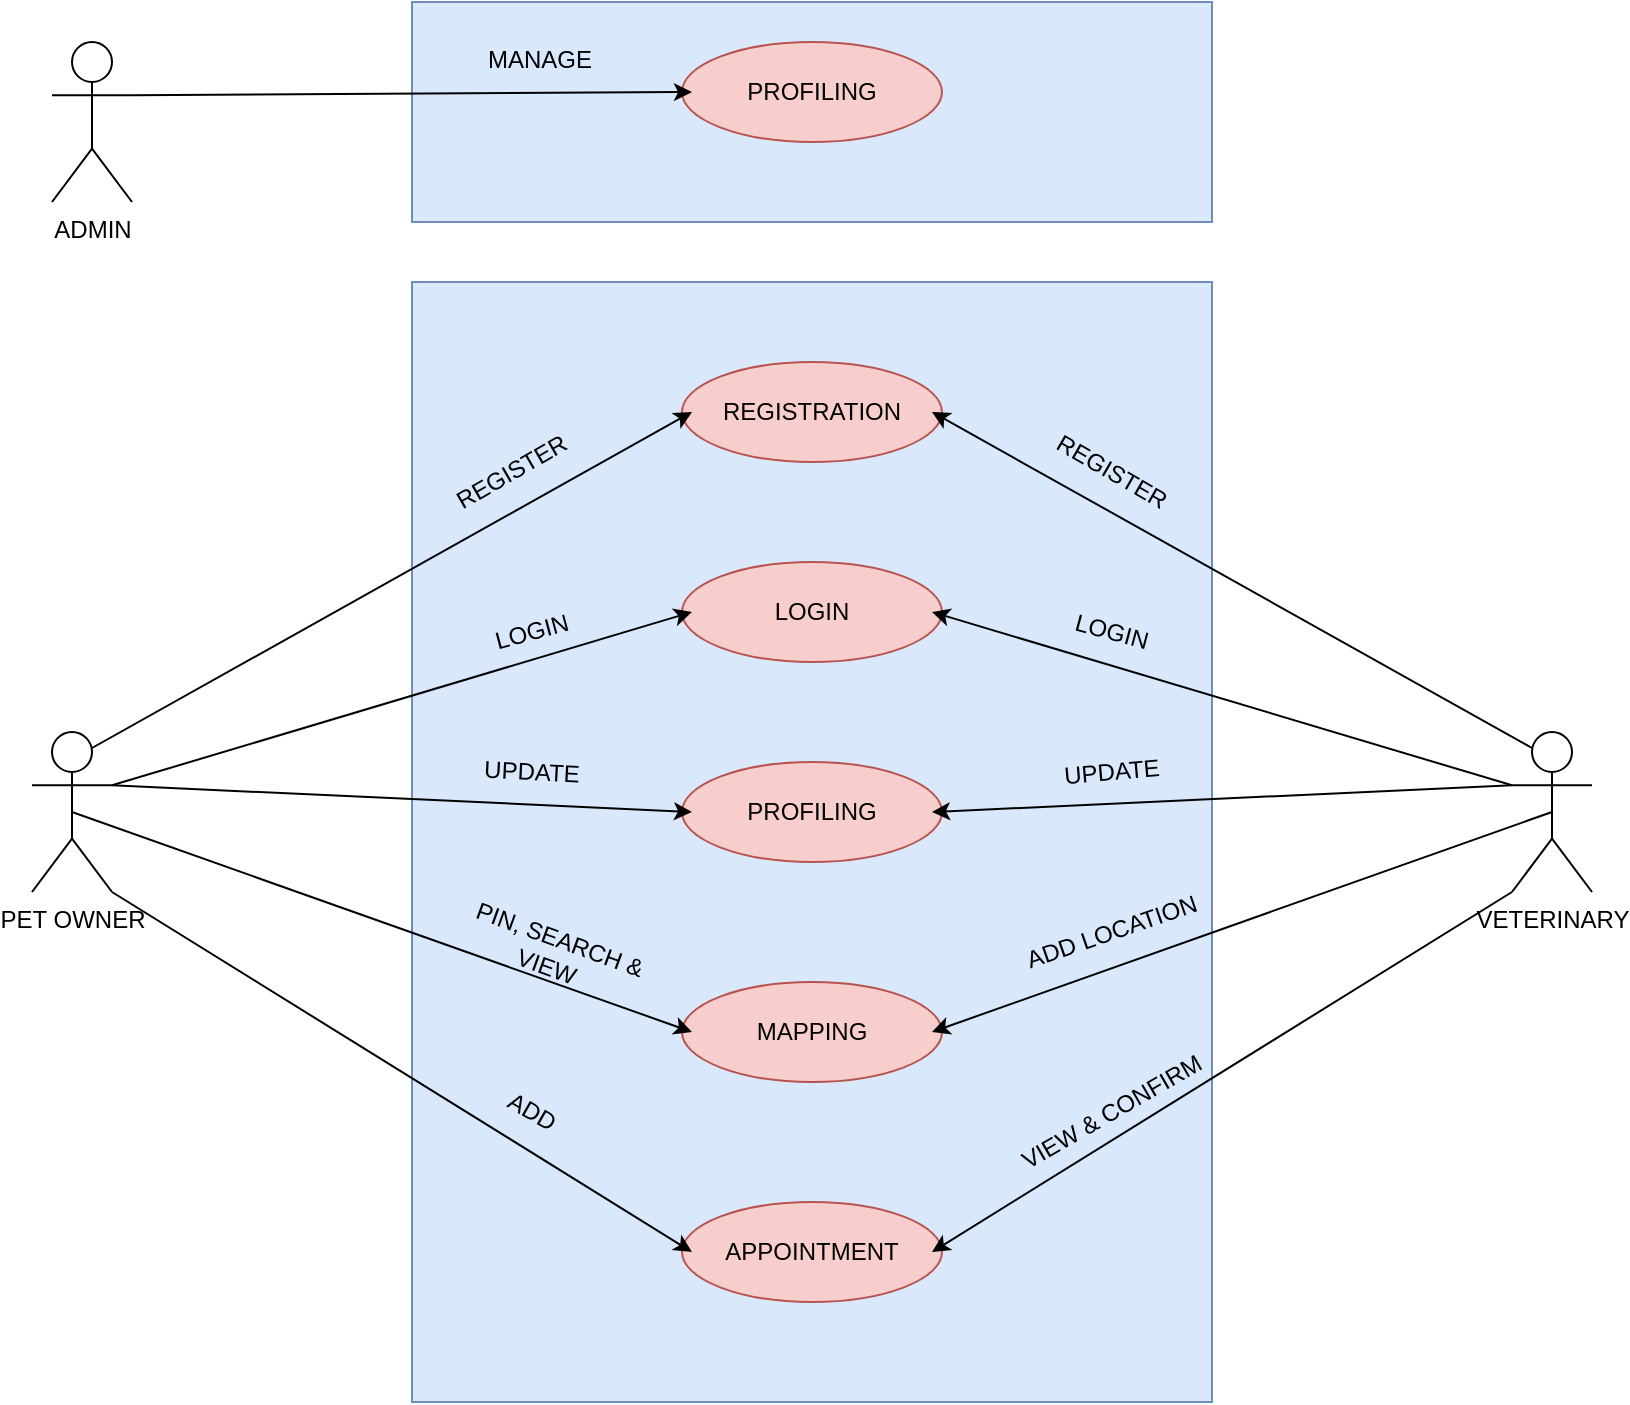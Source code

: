 <mxfile version="25.0.3">
  <diagram name="Page-1" id="bpOh3gMDQPdO4UPneNWq">
    <mxGraphModel dx="1919" dy="992" grid="1" gridSize="10" guides="1" tooltips="1" connect="1" arrows="1" fold="1" page="1" pageScale="1" pageWidth="850" pageHeight="1100" math="0" shadow="0">
      <root>
        <mxCell id="0" />
        <mxCell id="1" parent="0" />
        <mxCell id="SeupjBQ_K4HJZtTK7bJI-6" value="" style="rounded=0;whiteSpace=wrap;html=1;fillColor=#dae8fc;strokeColor=#6c8ebf;" parent="1" vertex="1">
          <mxGeometry x="280" y="440" width="400" height="560" as="geometry" />
        </mxCell>
        <mxCell id="SeupjBQ_K4HJZtTK7bJI-1" value="ADMIN" style="shape=umlActor;verticalLabelPosition=bottom;verticalAlign=top;html=1;outlineConnect=0;" parent="1" vertex="1">
          <mxGeometry x="100" y="320" width="40" height="80" as="geometry" />
        </mxCell>
        <mxCell id="SeupjBQ_K4HJZtTK7bJI-2" value="PET OWNER" style="shape=umlActor;verticalLabelPosition=bottom;verticalAlign=top;html=1;outlineConnect=0;" parent="1" vertex="1">
          <mxGeometry x="90" y="665" width="40" height="80" as="geometry" />
        </mxCell>
        <mxCell id="SeupjBQ_K4HJZtTK7bJI-3" value="VETERINARY" style="shape=umlActor;verticalLabelPosition=bottom;verticalAlign=top;html=1;outlineConnect=0;" parent="1" vertex="1">
          <mxGeometry x="830" y="665" width="40" height="80" as="geometry" />
        </mxCell>
        <mxCell id="SeupjBQ_K4HJZtTK7bJI-7" value="" style="ellipse;whiteSpace=wrap;html=1;fillColor=#f8cecc;strokeColor=#b85450;" parent="1" vertex="1">
          <mxGeometry x="415" y="480" width="130" height="50" as="geometry" />
        </mxCell>
        <mxCell id="SeupjBQ_K4HJZtTK7bJI-8" value="" style="ellipse;whiteSpace=wrap;html=1;fillColor=#f8cecc;strokeColor=#b85450;" parent="1" vertex="1">
          <mxGeometry x="415" y="580" width="130" height="50" as="geometry" />
        </mxCell>
        <mxCell id="SeupjBQ_K4HJZtTK7bJI-9" value="" style="ellipse;whiteSpace=wrap;html=1;fillColor=#f8cecc;strokeColor=#b85450;" parent="1" vertex="1">
          <mxGeometry x="415" y="680" width="130" height="50" as="geometry" />
        </mxCell>
        <mxCell id="SeupjBQ_K4HJZtTK7bJI-10" value="" style="ellipse;whiteSpace=wrap;html=1;fillColor=#f8cecc;strokeColor=#b85450;" parent="1" vertex="1">
          <mxGeometry x="415" y="790" width="130" height="50" as="geometry" />
        </mxCell>
        <mxCell id="SeupjBQ_K4HJZtTK7bJI-11" value="" style="ellipse;whiteSpace=wrap;html=1;fillColor=#f8cecc;strokeColor=#b85450;" parent="1" vertex="1">
          <mxGeometry x="415" y="900" width="130" height="50" as="geometry" />
        </mxCell>
        <mxCell id="SeupjBQ_K4HJZtTK7bJI-12" value="REGISTRATION" style="text;html=1;align=center;verticalAlign=middle;whiteSpace=wrap;rounded=0;" parent="1" vertex="1">
          <mxGeometry x="420" y="490" width="120" height="30" as="geometry" />
        </mxCell>
        <mxCell id="SeupjBQ_K4HJZtTK7bJI-13" value="LOGIN" style="text;html=1;align=center;verticalAlign=middle;whiteSpace=wrap;rounded=0;" parent="1" vertex="1">
          <mxGeometry x="420" y="590" width="120" height="30" as="geometry" />
        </mxCell>
        <mxCell id="SeupjBQ_K4HJZtTK7bJI-14" value="PROFILING" style="text;html=1;align=center;verticalAlign=middle;whiteSpace=wrap;rounded=0;" parent="1" vertex="1">
          <mxGeometry x="420" y="690" width="120" height="30" as="geometry" />
        </mxCell>
        <mxCell id="SeupjBQ_K4HJZtTK7bJI-15" value="MAPPING" style="text;html=1;align=center;verticalAlign=middle;whiteSpace=wrap;rounded=0;" parent="1" vertex="1">
          <mxGeometry x="420" y="800" width="120" height="30" as="geometry" />
        </mxCell>
        <mxCell id="SeupjBQ_K4HJZtTK7bJI-16" value="APPOINTMENT" style="text;html=1;align=center;verticalAlign=middle;whiteSpace=wrap;rounded=0;" parent="1" vertex="1">
          <mxGeometry x="420" y="910" width="120" height="30" as="geometry" />
        </mxCell>
        <mxCell id="SeupjBQ_K4HJZtTK7bJI-21" value="" style="endArrow=classic;html=1;rounded=0;exitX=0.75;exitY=0.1;exitDx=0;exitDy=0;exitPerimeter=0;entryX=0;entryY=0.5;entryDx=0;entryDy=0;" parent="1" source="SeupjBQ_K4HJZtTK7bJI-2" target="SeupjBQ_K4HJZtTK7bJI-12" edge="1">
          <mxGeometry width="50" height="50" relative="1" as="geometry">
            <mxPoint x="390" y="730" as="sourcePoint" />
            <mxPoint x="440" y="680" as="targetPoint" />
          </mxGeometry>
        </mxCell>
        <mxCell id="SeupjBQ_K4HJZtTK7bJI-23" value="" style="endArrow=classic;html=1;rounded=0;exitX=1;exitY=0.333;exitDx=0;exitDy=0;exitPerimeter=0;entryX=0;entryY=0.5;entryDx=0;entryDy=0;" parent="1" source="SeupjBQ_K4HJZtTK7bJI-2" target="SeupjBQ_K4HJZtTK7bJI-13" edge="1">
          <mxGeometry width="50" height="50" relative="1" as="geometry">
            <mxPoint x="390" y="730" as="sourcePoint" />
            <mxPoint x="440" y="680" as="targetPoint" />
          </mxGeometry>
        </mxCell>
        <mxCell id="SeupjBQ_K4HJZtTK7bJI-24" value="" style="endArrow=classic;html=1;rounded=0;exitX=1;exitY=0.333;exitDx=0;exitDy=0;exitPerimeter=0;entryX=0;entryY=0.5;entryDx=0;entryDy=0;" parent="1" source="SeupjBQ_K4HJZtTK7bJI-2" target="SeupjBQ_K4HJZtTK7bJI-14" edge="1">
          <mxGeometry width="50" height="50" relative="1" as="geometry">
            <mxPoint x="390" y="730" as="sourcePoint" />
            <mxPoint x="440" y="680" as="targetPoint" />
          </mxGeometry>
        </mxCell>
        <mxCell id="SeupjBQ_K4HJZtTK7bJI-25" value="" style="endArrow=classic;html=1;rounded=0;exitX=0.5;exitY=0.5;exitDx=0;exitDy=0;exitPerimeter=0;entryX=0;entryY=0.5;entryDx=0;entryDy=0;" parent="1" source="SeupjBQ_K4HJZtTK7bJI-2" target="SeupjBQ_K4HJZtTK7bJI-15" edge="1">
          <mxGeometry width="50" height="50" relative="1" as="geometry">
            <mxPoint x="390" y="730" as="sourcePoint" />
            <mxPoint x="440" y="680" as="targetPoint" />
          </mxGeometry>
        </mxCell>
        <mxCell id="SeupjBQ_K4HJZtTK7bJI-26" value="" style="endArrow=classic;html=1;rounded=0;exitX=1;exitY=1;exitDx=0;exitDy=0;exitPerimeter=0;entryX=0;entryY=0.5;entryDx=0;entryDy=0;" parent="1" source="SeupjBQ_K4HJZtTK7bJI-2" target="SeupjBQ_K4HJZtTK7bJI-16" edge="1">
          <mxGeometry width="50" height="50" relative="1" as="geometry">
            <mxPoint x="390" y="730" as="sourcePoint" />
            <mxPoint x="440" y="680" as="targetPoint" />
          </mxGeometry>
        </mxCell>
        <mxCell id="SeupjBQ_K4HJZtTK7bJI-27" value="REGISTER" style="text;html=1;align=center;verticalAlign=middle;whiteSpace=wrap;rounded=0;rotation=-30;" parent="1" vertex="1">
          <mxGeometry x="270" y="520" width="120" height="30" as="geometry" />
        </mxCell>
        <mxCell id="SeupjBQ_K4HJZtTK7bJI-28" value="LOGIN" style="text;html=1;align=center;verticalAlign=middle;whiteSpace=wrap;rounded=0;rotation=-15;" parent="1" vertex="1">
          <mxGeometry x="280" y="600" width="120" height="30" as="geometry" />
        </mxCell>
        <mxCell id="SeupjBQ_K4HJZtTK7bJI-29" value="UPDATE&lt;span style=&quot;color: rgba(0, 0, 0, 0); font-family: monospace; font-size: 0px; text-align: start; text-wrap: nowrap;&quot;&gt;%3CmxGraphModel%3E%3Croot%3E%3CmxCell%20id%3D%220%22%2F%3E%3CmxCell%20id%3D%221%22%20parent%3D%220%22%2F%3E%3CmxCell%20id%3D%222%22%20value%3D%22REGISTER%22%20style%3D%22text%3Bhtml%3D1%3Balign%3Dcenter%3BverticalAlign%3Dmiddle%3BwhiteSpace%3Dwrap%3Brounded%3D0%3Brotation%3D-30%3B%22%20vertex%3D%221%22%20parent%3D%221%22%3E%3CmxGeometry%20x%3D%22270%22%20y%3D%22520%22%20width%3D%22120%22%20height%3D%2230%22%20as%3D%22geometry%22%2F%3E%3C%2FmxCell%3E%3C%2Froot%3E%3C%2FmxGraphModel%3E&lt;/span&gt;&lt;span style=&quot;color: rgba(0, 0, 0, 0); font-family: monospace; font-size: 0px; text-align: start; text-wrap: nowrap;&quot;&gt;%3CmxGraphModel%3E%3Croot%3E%3CmxCell%20id%3D%220%22%2F%3E%3CmxCell%20id%3D%221%22%20parent%3D%220%22%2F%3E%3CmxCell%20id%3D%222%22%20value%3D%22REGISTER%22%20style%3D%22text%3Bhtml%3D1%3Balign%3Dcenter%3BverticalAlign%3Dmiddle%3BwhiteSpace%3Dwrap%3Brounded%3D0%3Brotation%3D-30%3B%22%20vertex%3D%221%22%20parent%3D%221%22%3E%3CmxGeometry%20x%3D%22270%22%20y%3D%22520%22%20width%3D%22120%22%20height%3D%2230%22%20as%3D%22geometry%22%2F%3E%3C%2FmxCell%3E%3C%2Froot%3E%3C%2FmxGraphModel%3E&lt;/span&gt;" style="text;html=1;align=center;verticalAlign=middle;whiteSpace=wrap;rounded=0;rotation=3;" parent="1" vertex="1">
          <mxGeometry x="280" y="670" width="120" height="30" as="geometry" />
        </mxCell>
        <mxCell id="SeupjBQ_K4HJZtTK7bJI-30" value="&amp;nbsp;PIN, SEARCH &amp;amp; VIEW" style="text;html=1;align=center;verticalAlign=middle;whiteSpace=wrap;rounded=0;rotation=20;" parent="1" vertex="1">
          <mxGeometry x="290" y="760" width="120" height="30" as="geometry" />
        </mxCell>
        <mxCell id="SeupjBQ_K4HJZtTK7bJI-31" value="ADD" style="text;html=1;align=center;verticalAlign=middle;whiteSpace=wrap;rounded=0;rotation=30;" parent="1" vertex="1">
          <mxGeometry x="280" y="840" width="120" height="30" as="geometry" />
        </mxCell>
        <mxCell id="SeupjBQ_K4HJZtTK7bJI-33" value="" style="endArrow=classic;html=1;rounded=0;exitX=0.25;exitY=0.1;exitDx=0;exitDy=0;exitPerimeter=0;entryX=1;entryY=0.5;entryDx=0;entryDy=0;" parent="1" source="SeupjBQ_K4HJZtTK7bJI-3" target="SeupjBQ_K4HJZtTK7bJI-12" edge="1">
          <mxGeometry width="50" height="50" relative="1" as="geometry">
            <mxPoint x="570" y="700" as="sourcePoint" />
            <mxPoint x="620" y="650" as="targetPoint" />
          </mxGeometry>
        </mxCell>
        <mxCell id="SeupjBQ_K4HJZtTK7bJI-34" value="" style="endArrow=classic;html=1;rounded=0;exitX=0;exitY=0.333;exitDx=0;exitDy=0;exitPerimeter=0;entryX=1;entryY=0.5;entryDx=0;entryDy=0;" parent="1" source="SeupjBQ_K4HJZtTK7bJI-3" target="SeupjBQ_K4HJZtTK7bJI-13" edge="1">
          <mxGeometry width="50" height="50" relative="1" as="geometry">
            <mxPoint x="570" y="700" as="sourcePoint" />
            <mxPoint x="620" y="650" as="targetPoint" />
          </mxGeometry>
        </mxCell>
        <mxCell id="SeupjBQ_K4HJZtTK7bJI-35" value="" style="endArrow=classic;html=1;rounded=0;entryX=1;entryY=0.5;entryDx=0;entryDy=0;exitX=0;exitY=0.333;exitDx=0;exitDy=0;exitPerimeter=0;" parent="1" source="SeupjBQ_K4HJZtTK7bJI-3" target="SeupjBQ_K4HJZtTK7bJI-14" edge="1">
          <mxGeometry width="50" height="50" relative="1" as="geometry">
            <mxPoint x="840" y="690" as="sourcePoint" />
            <mxPoint x="620" y="650" as="targetPoint" />
          </mxGeometry>
        </mxCell>
        <mxCell id="SeupjBQ_K4HJZtTK7bJI-36" value="" style="endArrow=classic;html=1;rounded=0;exitX=0.5;exitY=0.5;exitDx=0;exitDy=0;exitPerimeter=0;entryX=1;entryY=0.5;entryDx=0;entryDy=0;" parent="1" source="SeupjBQ_K4HJZtTK7bJI-3" target="SeupjBQ_K4HJZtTK7bJI-15" edge="1">
          <mxGeometry width="50" height="50" relative="1" as="geometry">
            <mxPoint x="570" y="700" as="sourcePoint" />
            <mxPoint x="620" y="650" as="targetPoint" />
          </mxGeometry>
        </mxCell>
        <mxCell id="SeupjBQ_K4HJZtTK7bJI-37" value="" style="endArrow=classic;html=1;rounded=0;exitX=0;exitY=1;exitDx=0;exitDy=0;exitPerimeter=0;entryX=1;entryY=0.5;entryDx=0;entryDy=0;" parent="1" source="SeupjBQ_K4HJZtTK7bJI-3" target="SeupjBQ_K4HJZtTK7bJI-16" edge="1">
          <mxGeometry width="50" height="50" relative="1" as="geometry">
            <mxPoint x="570" y="700" as="sourcePoint" />
            <mxPoint x="620" y="650" as="targetPoint" />
          </mxGeometry>
        </mxCell>
        <mxCell id="SeupjBQ_K4HJZtTK7bJI-38" value="REGISTER" style="text;html=1;align=center;verticalAlign=middle;whiteSpace=wrap;rounded=0;rotation=30;" parent="1" vertex="1">
          <mxGeometry x="570" y="520" width="120" height="30" as="geometry" />
        </mxCell>
        <mxCell id="SeupjBQ_K4HJZtTK7bJI-39" value="LOGIN" style="text;html=1;align=center;verticalAlign=middle;whiteSpace=wrap;rounded=0;rotation=15;" parent="1" vertex="1">
          <mxGeometry x="570" y="600" width="120" height="30" as="geometry" />
        </mxCell>
        <mxCell id="SeupjBQ_K4HJZtTK7bJI-40" value="UPDATE&lt;span style=&quot;color: rgba(0, 0, 0, 0); font-family: monospace; font-size: 0px; text-align: start; text-wrap: nowrap;&quot;&gt;%3CmxGraphModel%3E%3Croot%3E%3CmxCell%20id%3D%220%22%2F%3E%3CmxCell%20id%3D%221%22%20parent%3D%220%22%2F%3E%3CmxCell%20id%3D%222%22%20value%3D%22REGISTER%22%20style%3D%22text%3Bhtml%3D1%3Balign%3Dcenter%3BverticalAlign%3Dmiddle%3BwhiteSpace%3Dwrap%3Brounded%3D0%3Brotation%3D-30%3B%22%20vertex%3D%221%22%20parent%3D%221%22%3E%3CmxGeometry%20x%3D%22270%22%20y%3D%22520%22%20width%3D%22120%22%20height%3D%2230%22%20as%3D%22geometry%22%2F%3E%3C%2FmxCell%3E%3C%2Froot%3E%3C%2FmxGraphModel%3E&lt;/span&gt;&lt;span style=&quot;color: rgba(0, 0, 0, 0); font-family: monospace; font-size: 0px; text-align: start; text-wrap: nowrap;&quot;&gt;%3CmxGraphModel%3E%3Croot%3E%3CmxCell%20id%3D%220%22%2F%3E%3CmxCell%20id%3D%221%22%20parent%3D%220%22%2F%3E%3CmxCell%20id%3D%222%22%20value%3D%22REGISTER%22%20style%3D%22text%3Bhtml%3D1%3Balign%3Dcenter%3BverticalAlign%3Dmiddle%3BwhiteSpace%3Dwrap%3Brounded%3D0%3Brotation%3D-30%3B%22%20vertex%3D%221%22%20parent%3D%221%22%3E%3CmxGeometry%20x%3D%22270%22%20y%3D%22520%22%20width%3D%22120%22%20height%3D%2230%22%20as%3D%22geometry%22%2F%3E%3C%2FmxCell%3E%3C%2Froot%3E%3C%2FmxGraphModel%3E&lt;/span&gt;" style="text;html=1;align=center;verticalAlign=middle;whiteSpace=wrap;rounded=0;rotation=-5;" parent="1" vertex="1">
          <mxGeometry x="570" y="670" width="120" height="30" as="geometry" />
        </mxCell>
        <mxCell id="SeupjBQ_K4HJZtTK7bJI-41" value="ADD LOCATION" style="text;html=1;align=center;verticalAlign=middle;whiteSpace=wrap;rounded=0;rotation=-19;" parent="1" vertex="1">
          <mxGeometry x="570" y="750" width="120" height="30" as="geometry" />
        </mxCell>
        <mxCell id="SeupjBQ_K4HJZtTK7bJI-42" value="VIEW &amp;amp; CONFIRM" style="text;html=1;align=center;verticalAlign=middle;whiteSpace=wrap;rounded=0;rotation=-30;" parent="1" vertex="1">
          <mxGeometry x="570" y="840" width="120" height="30" as="geometry" />
        </mxCell>
        <mxCell id="U2mdNWW6zJkxc7_gEZoD-1" value="" style="rounded=0;whiteSpace=wrap;html=1;fillColor=#dae8fc;strokeColor=#6c8ebf;" parent="1" vertex="1">
          <mxGeometry x="280" y="300" width="400" height="110" as="geometry" />
        </mxCell>
        <mxCell id="U2mdNWW6zJkxc7_gEZoD-3" value="" style="ellipse;whiteSpace=wrap;html=1;fillColor=#f8cecc;strokeColor=#b85450;" parent="1" vertex="1">
          <mxGeometry x="415" y="320" width="130" height="50" as="geometry" />
        </mxCell>
        <mxCell id="U2mdNWW6zJkxc7_gEZoD-4" value="PROFILING" style="text;html=1;align=center;verticalAlign=middle;whiteSpace=wrap;rounded=0;" parent="1" vertex="1">
          <mxGeometry x="420" y="330" width="120" height="30" as="geometry" />
        </mxCell>
        <mxCell id="U2mdNWW6zJkxc7_gEZoD-17" value="" style="endArrow=classic;html=1;rounded=0;exitX=1;exitY=0.333;exitDx=0;exitDy=0;exitPerimeter=0;entryX=0;entryY=0.5;entryDx=0;entryDy=0;" parent="1" source="SeupjBQ_K4HJZtTK7bJI-1" target="U2mdNWW6zJkxc7_gEZoD-4" edge="1">
          <mxGeometry width="50" height="50" relative="1" as="geometry">
            <mxPoint x="800" y="280" as="sourcePoint" />
            <mxPoint x="850" y="230" as="targetPoint" />
          </mxGeometry>
        </mxCell>
        <mxCell id="U2mdNWW6zJkxc7_gEZoD-20" value="MANAGE" style="text;html=1;align=center;verticalAlign=middle;whiteSpace=wrap;rounded=0;rotation=0;" parent="1" vertex="1">
          <mxGeometry x="284" y="314" width="120" height="30" as="geometry" />
        </mxCell>
      </root>
    </mxGraphModel>
  </diagram>
</mxfile>
